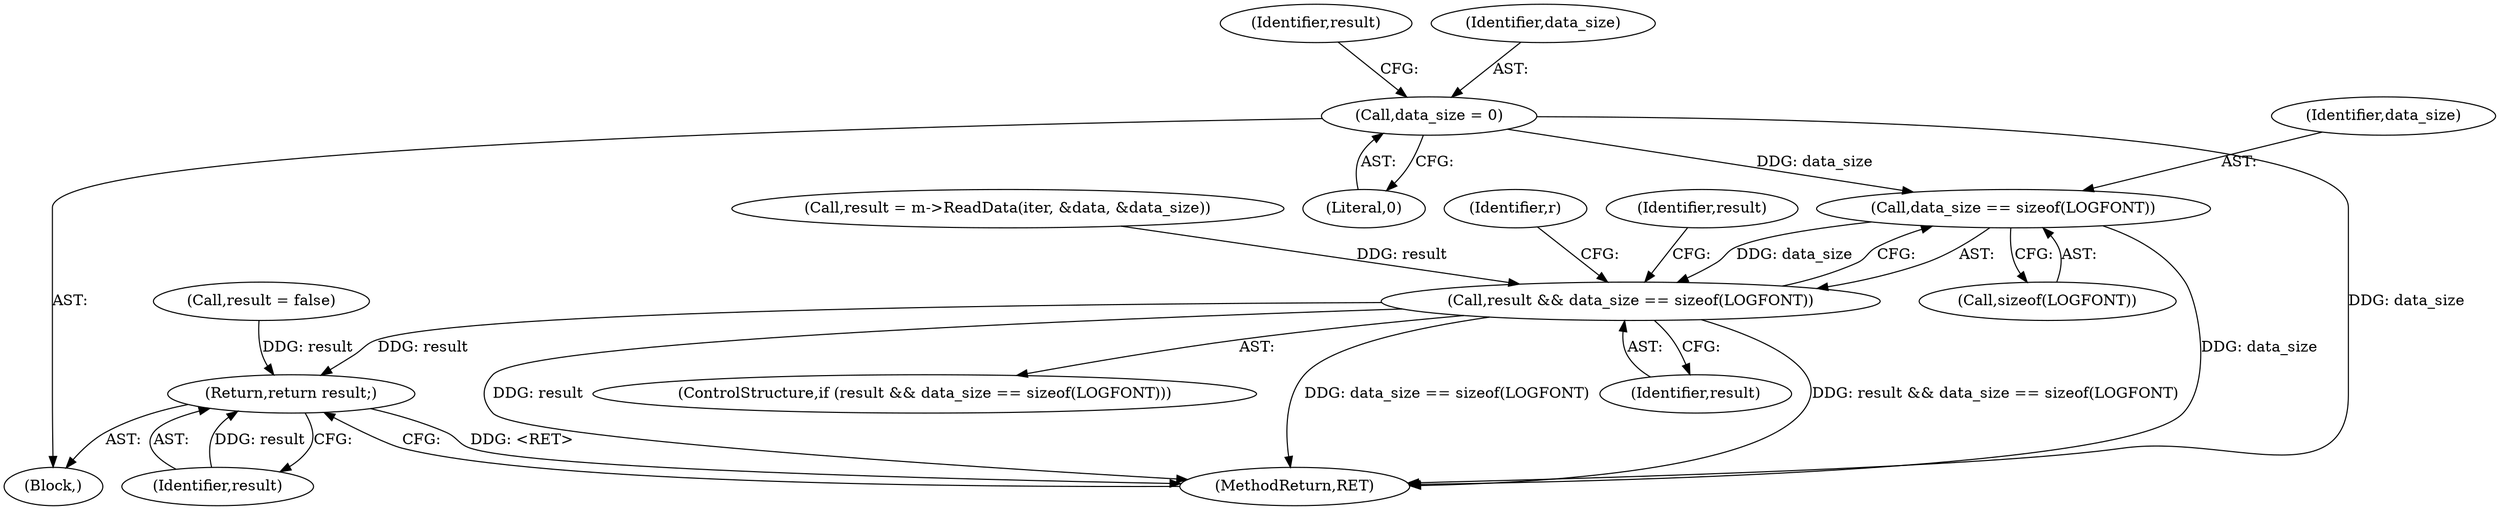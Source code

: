digraph "1_Chrome_2e02cfe89cbffc8a0bc1bdaee9efe930fd55e376@API" {
"1000122" [label="(Call,data_size == sizeof(LOGFONT))"];
"1000107" [label="(Call,data_size = 0)"];
"1000120" [label="(Call,result && data_size == sizeof(LOGFONT))"];
"1000138" [label="(Return,return result;)"];
"1000124" [label="(Call,sizeof(LOGFONT))"];
"1000139" [label="(Identifier,result)"];
"1000121" [label="(Identifier,result)"];
"1000134" [label="(Call,result = false)"];
"1000104" [label="(Block,)"];
"1000111" [label="(Call,result = m->ReadData(iter, &data, &data_size))"];
"1000107" [label="(Call,data_size = 0)"];
"1000109" [label="(Literal,0)"];
"1000140" [label="(MethodReturn,RET)"];
"1000112" [label="(Identifier,result)"];
"1000128" [label="(Identifier,r)"];
"1000135" [label="(Identifier,result)"];
"1000120" [label="(Call,result && data_size == sizeof(LOGFONT))"];
"1000122" [label="(Call,data_size == sizeof(LOGFONT))"];
"1000119" [label="(ControlStructure,if (result && data_size == sizeof(LOGFONT)))"];
"1000123" [label="(Identifier,data_size)"];
"1000138" [label="(Return,return result;)"];
"1000108" [label="(Identifier,data_size)"];
"1000122" -> "1000120"  [label="AST: "];
"1000122" -> "1000124"  [label="CFG: "];
"1000123" -> "1000122"  [label="AST: "];
"1000124" -> "1000122"  [label="AST: "];
"1000120" -> "1000122"  [label="CFG: "];
"1000122" -> "1000140"  [label="DDG: data_size"];
"1000122" -> "1000120"  [label="DDG: data_size"];
"1000107" -> "1000122"  [label="DDG: data_size"];
"1000107" -> "1000104"  [label="AST: "];
"1000107" -> "1000109"  [label="CFG: "];
"1000108" -> "1000107"  [label="AST: "];
"1000109" -> "1000107"  [label="AST: "];
"1000112" -> "1000107"  [label="CFG: "];
"1000107" -> "1000140"  [label="DDG: data_size"];
"1000120" -> "1000119"  [label="AST: "];
"1000120" -> "1000121"  [label="CFG: "];
"1000121" -> "1000120"  [label="AST: "];
"1000128" -> "1000120"  [label="CFG: "];
"1000135" -> "1000120"  [label="CFG: "];
"1000120" -> "1000140"  [label="DDG: result"];
"1000120" -> "1000140"  [label="DDG: result && data_size == sizeof(LOGFONT)"];
"1000120" -> "1000140"  [label="DDG: data_size == sizeof(LOGFONT)"];
"1000111" -> "1000120"  [label="DDG: result"];
"1000120" -> "1000138"  [label="DDG: result"];
"1000138" -> "1000104"  [label="AST: "];
"1000138" -> "1000139"  [label="CFG: "];
"1000139" -> "1000138"  [label="AST: "];
"1000140" -> "1000138"  [label="CFG: "];
"1000138" -> "1000140"  [label="DDG: <RET>"];
"1000139" -> "1000138"  [label="DDG: result"];
"1000134" -> "1000138"  [label="DDG: result"];
}
